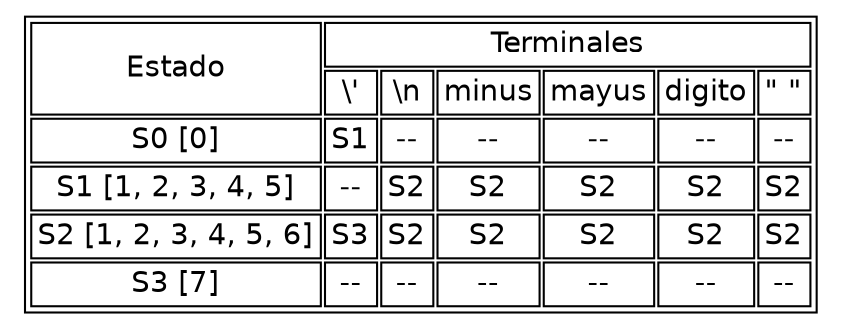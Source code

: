 digraph G { 
 node[shape=none fontname=Helvetica]
n1[label = < 
 <table><tr><td rowspan="2">Estado</td><td colspan="6">Terminales</td></tr>
<tr>
<td>\'</td>
<td>\n</td>
<td>minus</td>
<td>mayus</td>
<td>digito</td>
<td>" "</td>
</tr>
<tr>
<td>S0 [0]</td>
<td>S1</td>
<td>--</td>
<td>--</td>
<td>--</td>
<td>--</td>
<td>--</td>
</tr>
<tr>
<td>S1 [1, 2, 3, 4, 5]</td>
<td>--</td>
<td>S2</td>
<td>S2</td>
<td>S2</td>
<td>S2</td>
<td>S2</td>
</tr>
<tr>
<td>S2 [1, 2, 3, 4, 5, 6]</td>
<td>S3</td>
<td>S2</td>
<td>S2</td>
<td>S2</td>
<td>S2</td>
<td>S2</td>
</tr>
<tr>
<td>S3 [7]</td>
<td>--</td>
<td>--</td>
<td>--</td>
<td>--</td>
<td>--</td>
<td>--</td>
</tr>
</table>
>]
}
